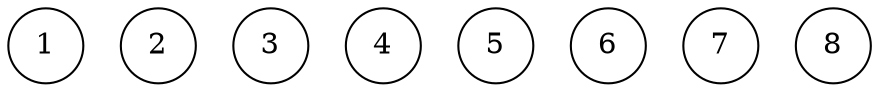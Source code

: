 


digraph G {

	
	
	#	Node [fixedsize=true,wi&dth=0.25,height=0.25]

	Node1 [shape=circle,label="1"]
	Node2 [shape=circle,label="2"]
	Node3 [shape=circle,label="3"]
	Node4 [shape=circle,label="4"]
	Node5 [shape=circle,label="5"]
	Node6 [shape=circle,label="6"]
	Node7 [shape=circle,label="7"]
	Node8 [shape=circle,label="8"]
}

